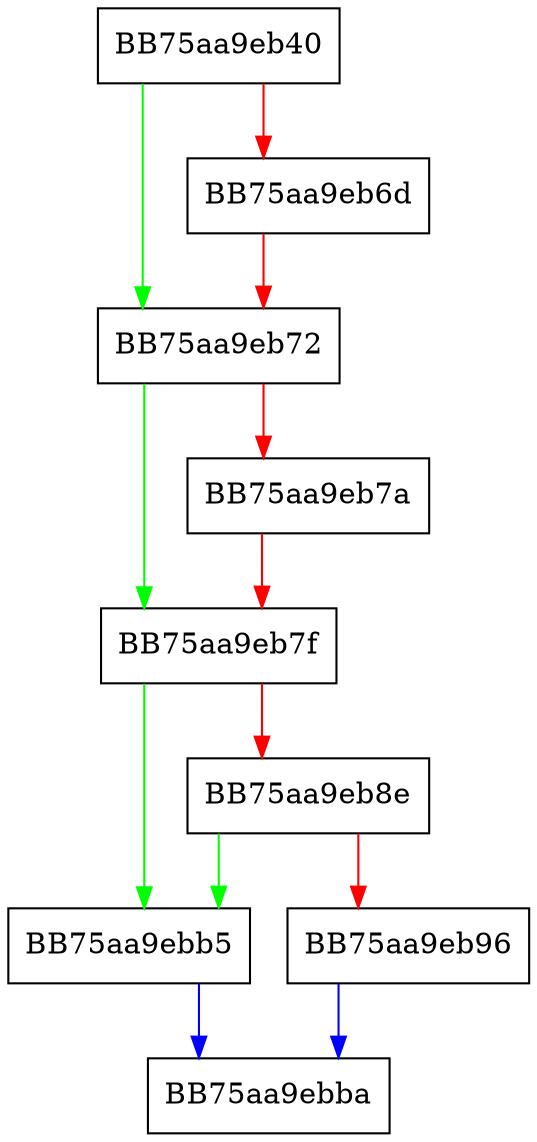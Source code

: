 digraph RpfAPI_GetContextualDataLongLong {
  node [shape="box"];
  graph [splines=ortho];
  BB75aa9eb40 -> BB75aa9eb72 [color="green"];
  BB75aa9eb40 -> BB75aa9eb6d [color="red"];
  BB75aa9eb6d -> BB75aa9eb72 [color="red"];
  BB75aa9eb72 -> BB75aa9eb7f [color="green"];
  BB75aa9eb72 -> BB75aa9eb7a [color="red"];
  BB75aa9eb7a -> BB75aa9eb7f [color="red"];
  BB75aa9eb7f -> BB75aa9ebb5 [color="green"];
  BB75aa9eb7f -> BB75aa9eb8e [color="red"];
  BB75aa9eb8e -> BB75aa9ebb5 [color="green"];
  BB75aa9eb8e -> BB75aa9eb96 [color="red"];
  BB75aa9eb96 -> BB75aa9ebba [color="blue"];
  BB75aa9ebb5 -> BB75aa9ebba [color="blue"];
}